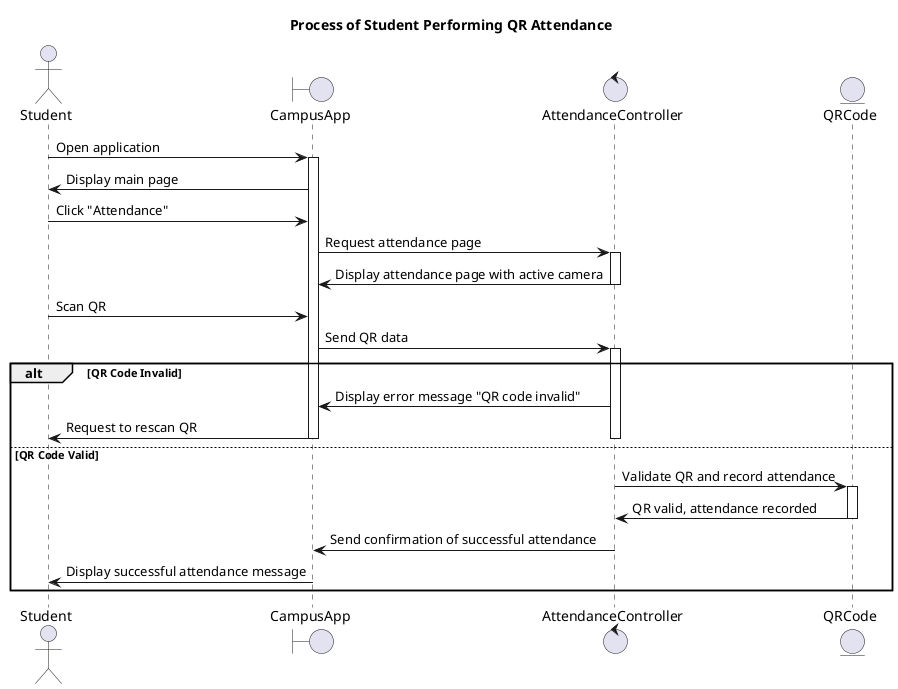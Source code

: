 @startuml
title Process of Student Performing QR Attendance

actor Student
boundary CampusApp
control AttendanceController
entity QRCode

Student -> CampusApp: Open application
activate CampusApp
CampusApp -> Student: Display main page
Student -> CampusApp: Click "Attendance"
CampusApp -> AttendanceController: Request attendance page
activate AttendanceController
AttendanceController -> CampusApp: Display attendance page with active camera
deactivate AttendanceController
Student -> CampusApp: Scan QR
CampusApp -> AttendanceController: Send QR data
activate AttendanceController

alt QR Code Invalid
  AttendanceController -> CampusApp: Display error message "QR code invalid"
  CampusApp -> Student: Request to rescan QR
  deactivate AttendanceController
  deactivate CampusApp
else QR Code Valid
  AttendanceController -> QRCode: Validate QR and record attendance
  activate QRCode
  QRCode -> AttendanceController: QR valid, attendance recorded
  deactivate QRCode
  AttendanceController -> CampusApp: Send confirmation of successful attendance
  CampusApp -> Student: Display successful attendance message
  deactivate AttendanceController
  deactivate CampusApp
end
@enduml
